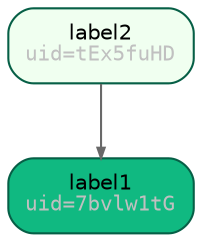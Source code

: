 digraph "7bvlw1tG" {
	node [color="#065f46" fillcolor=honeydew fontname=Helvetica fontsize=10 shape=box style="rounded,filled"]
	edge [arrowsize=0.5]
	"7bvlw1tG" [label=" <label1<BR/><FONT COLOR=\"GREY\" POINT-SIZE=\"10\" FACE=\"Monospace\">uid=7bvlw1tG</FONT>>" fillcolor="#10b981"]
	tEx5fuHD [label=<label2<BR/><FONT COLOR="GREY" POINT-SIZE="10" FACE="Monospace">uid=tEx5fuHD</FONT>>]
	"7bvlw1tG" [label=<label1<BR/><FONT COLOR="GREY" POINT-SIZE="10" FACE="Monospace">uid=7bvlw1tG</FONT>>]
	tEx5fuHD -> "7bvlw1tG" [color=dimgrey]
}
